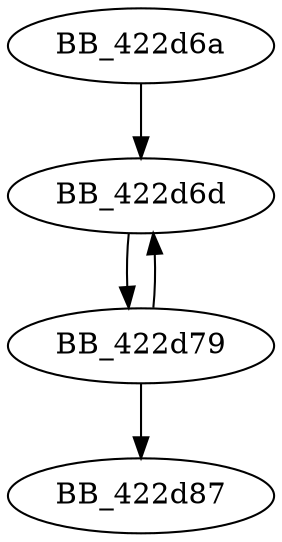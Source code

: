 DiGraph __initp_misc_cfltcvt_tab{
BB_422d6a->BB_422d6d
BB_422d6d->BB_422d79
BB_422d79->BB_422d6d
BB_422d79->BB_422d87
}
